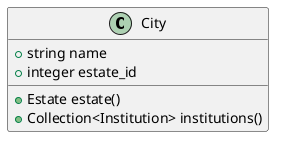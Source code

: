 @startuml inline_umlgraph_1.png
class City {
 +string name
 +integer estate_id
 +Estate estate()
 +Collection<Institution> institutions()
}
@enduml
